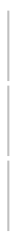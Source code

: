 graph Perl
{
graph [ rankdir="TB" ]
node [ shape="oval" ]
edge [ color="grey" ]
"6" [ color="invis" label="" shape="point" width="0" ]
"20" [ color="invis" label="" shape="point" width="0" ]
"27" [ color="invis" label="" shape="point" width="0" ]
"13" [ color="invis" label="" shape="point" width="0" ]
"6" -- "20"
"20" -- "27"
"27" -- "13"
}
